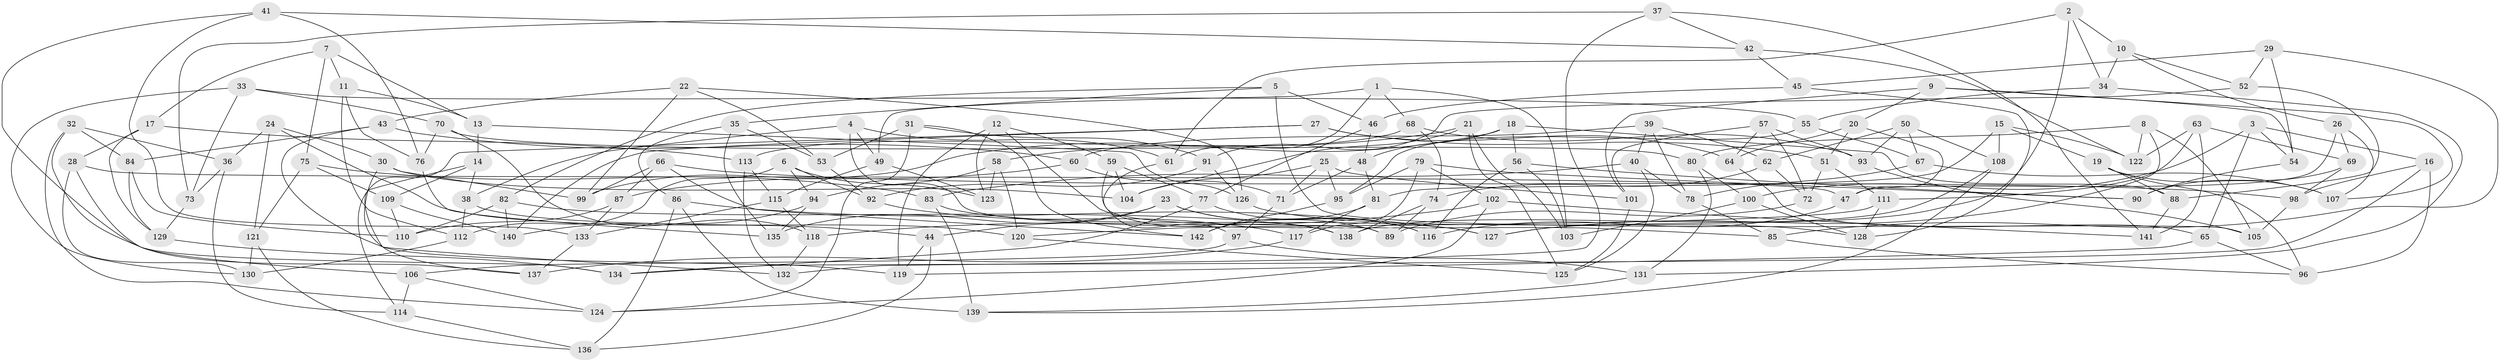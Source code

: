 // coarse degree distribution, {9: 0.03571428571428571, 8: 0.14285714285714285, 11: 0.03571428571428571, 7: 0.03571428571428571, 6: 0.23214285714285715, 10: 0.08928571428571429, 15: 0.017857142857142856, 3: 0.017857142857142856, 5: 0.07142857142857142, 12: 0.03571428571428571, 4: 0.2857142857142857}
// Generated by graph-tools (version 1.1) at 2025/20/03/04/25 18:20:50]
// undirected, 142 vertices, 284 edges
graph export_dot {
graph [start="1"]
  node [color=gray90,style=filled];
  1;
  2;
  3;
  4;
  5;
  6;
  7;
  8;
  9;
  10;
  11;
  12;
  13;
  14;
  15;
  16;
  17;
  18;
  19;
  20;
  21;
  22;
  23;
  24;
  25;
  26;
  27;
  28;
  29;
  30;
  31;
  32;
  33;
  34;
  35;
  36;
  37;
  38;
  39;
  40;
  41;
  42;
  43;
  44;
  45;
  46;
  47;
  48;
  49;
  50;
  51;
  52;
  53;
  54;
  55;
  56;
  57;
  58;
  59;
  60;
  61;
  62;
  63;
  64;
  65;
  66;
  67;
  68;
  69;
  70;
  71;
  72;
  73;
  74;
  75;
  76;
  77;
  78;
  79;
  80;
  81;
  82;
  83;
  84;
  85;
  86;
  87;
  88;
  89;
  90;
  91;
  92;
  93;
  94;
  95;
  96;
  97;
  98;
  99;
  100;
  101;
  102;
  103;
  104;
  105;
  106;
  107;
  108;
  109;
  110;
  111;
  112;
  113;
  114;
  115;
  116;
  117;
  118;
  119;
  120;
  121;
  122;
  123;
  124;
  125;
  126;
  127;
  128;
  129;
  130;
  131;
  132;
  133;
  134;
  135;
  136;
  137;
  138;
  139;
  140;
  141;
  142;
  1 -- 68;
  1 -- 49;
  1 -- 61;
  1 -- 103;
  2 -- 61;
  2 -- 34;
  2 -- 127;
  2 -- 10;
  3 -- 65;
  3 -- 16;
  3 -- 100;
  3 -- 54;
  4 -- 49;
  4 -- 61;
  4 -- 85;
  4 -- 38;
  5 -- 82;
  5 -- 46;
  5 -- 35;
  5 -- 105;
  6 -- 94;
  6 -- 123;
  6 -- 92;
  6 -- 112;
  7 -- 13;
  7 -- 75;
  7 -- 11;
  7 -- 17;
  8 -- 122;
  8 -- 127;
  8 -- 105;
  8 -- 80;
  9 -- 20;
  9 -- 107;
  9 -- 54;
  9 -- 101;
  10 -- 34;
  10 -- 52;
  10 -- 26;
  11 -- 112;
  11 -- 13;
  11 -- 76;
  12 -- 59;
  12 -- 119;
  12 -- 138;
  12 -- 123;
  13 -- 14;
  13 -- 126;
  14 -- 38;
  14 -- 114;
  14 -- 109;
  15 -- 19;
  15 -- 108;
  15 -- 81;
  15 -- 122;
  16 -- 96;
  16 -- 134;
  16 -- 98;
  17 -- 28;
  17 -- 129;
  17 -- 113;
  18 -- 99;
  18 -- 48;
  18 -- 56;
  18 -- 88;
  19 -- 88;
  19 -- 96;
  19 -- 107;
  20 -- 64;
  20 -- 47;
  20 -- 51;
  21 -- 125;
  21 -- 104;
  21 -- 103;
  21 -- 58;
  22 -- 99;
  22 -- 43;
  22 -- 126;
  22 -- 53;
  23 -- 135;
  23 -- 116;
  23 -- 44;
  23 -- 89;
  24 -- 121;
  24 -- 36;
  24 -- 120;
  24 -- 30;
  25 -- 101;
  25 -- 104;
  25 -- 95;
  25 -- 71;
  26 -- 47;
  26 -- 69;
  26 -- 107;
  27 -- 64;
  27 -- 140;
  27 -- 137;
  27 -- 51;
  28 -- 47;
  28 -- 106;
  28 -- 130;
  29 -- 45;
  29 -- 52;
  29 -- 85;
  29 -- 54;
  30 -- 132;
  30 -- 104;
  30 -- 99;
  31 -- 53;
  31 -- 142;
  31 -- 91;
  31 -- 124;
  32 -- 36;
  32 -- 137;
  32 -- 124;
  32 -- 84;
  33 -- 55;
  33 -- 130;
  33 -- 70;
  33 -- 73;
  34 -- 131;
  34 -- 55;
  35 -- 53;
  35 -- 86;
  35 -- 135;
  36 -- 73;
  36 -- 114;
  37 -- 73;
  37 -- 42;
  37 -- 132;
  37 -- 141;
  38 -- 44;
  38 -- 112;
  39 -- 60;
  39 -- 62;
  39 -- 78;
  39 -- 40;
  40 -- 78;
  40 -- 83;
  40 -- 125;
  41 -- 133;
  41 -- 76;
  41 -- 42;
  41 -- 134;
  42 -- 45;
  42 -- 122;
  43 -- 119;
  43 -- 84;
  43 -- 60;
  44 -- 119;
  44 -- 136;
  45 -- 46;
  45 -- 128;
  46 -- 77;
  46 -- 48;
  47 -- 116;
  48 -- 71;
  48 -- 81;
  49 -- 115;
  49 -- 123;
  50 -- 108;
  50 -- 93;
  50 -- 62;
  50 -- 67;
  51 -- 72;
  51 -- 111;
  52 -- 91;
  52 -- 88;
  53 -- 92;
  54 -- 90;
  55 -- 95;
  55 -- 67;
  56 -- 116;
  56 -- 90;
  56 -- 103;
  57 -- 93;
  57 -- 101;
  57 -- 64;
  57 -- 72;
  58 -- 123;
  58 -- 120;
  58 -- 94;
  59 -- 77;
  59 -- 89;
  59 -- 104;
  60 -- 71;
  60 -- 87;
  61 -- 97;
  62 -- 74;
  62 -- 72;
  63 -- 141;
  63 -- 122;
  63 -- 111;
  63 -- 69;
  64 -- 65;
  65 -- 119;
  65 -- 96;
  66 -- 142;
  66 -- 98;
  66 -- 99;
  66 -- 87;
  67 -- 78;
  67 -- 107;
  68 -- 93;
  68 -- 113;
  68 -- 74;
  69 -- 90;
  69 -- 98;
  70 -- 118;
  70 -- 80;
  70 -- 76;
  71 -- 97;
  72 -- 89;
  73 -- 129;
  74 -- 138;
  74 -- 89;
  75 -- 121;
  75 -- 83;
  75 -- 109;
  76 -- 135;
  77 -- 116;
  77 -- 134;
  78 -- 85;
  79 -- 102;
  79 -- 117;
  79 -- 90;
  79 -- 95;
  80 -- 131;
  80 -- 100;
  81 -- 142;
  81 -- 117;
  82 -- 110;
  82 -- 140;
  82 -- 138;
  83 -- 127;
  83 -- 139;
  84 -- 129;
  84 -- 110;
  85 -- 96;
  86 -- 127;
  86 -- 139;
  86 -- 136;
  87 -- 133;
  87 -- 110;
  88 -- 141;
  91 -- 126;
  91 -- 92;
  92 -- 117;
  93 -- 105;
  94 -- 135;
  94 -- 140;
  95 -- 142;
  97 -- 106;
  97 -- 131;
  98 -- 105;
  100 -- 128;
  100 -- 103;
  101 -- 125;
  102 -- 124;
  102 -- 118;
  102 -- 141;
  106 -- 114;
  106 -- 124;
  108 -- 138;
  108 -- 139;
  109 -- 140;
  109 -- 110;
  111 -- 128;
  111 -- 120;
  112 -- 130;
  113 -- 132;
  113 -- 115;
  114 -- 136;
  115 -- 118;
  115 -- 133;
  117 -- 137;
  118 -- 132;
  120 -- 125;
  121 -- 136;
  121 -- 130;
  126 -- 128;
  129 -- 134;
  131 -- 139;
  133 -- 137;
}
